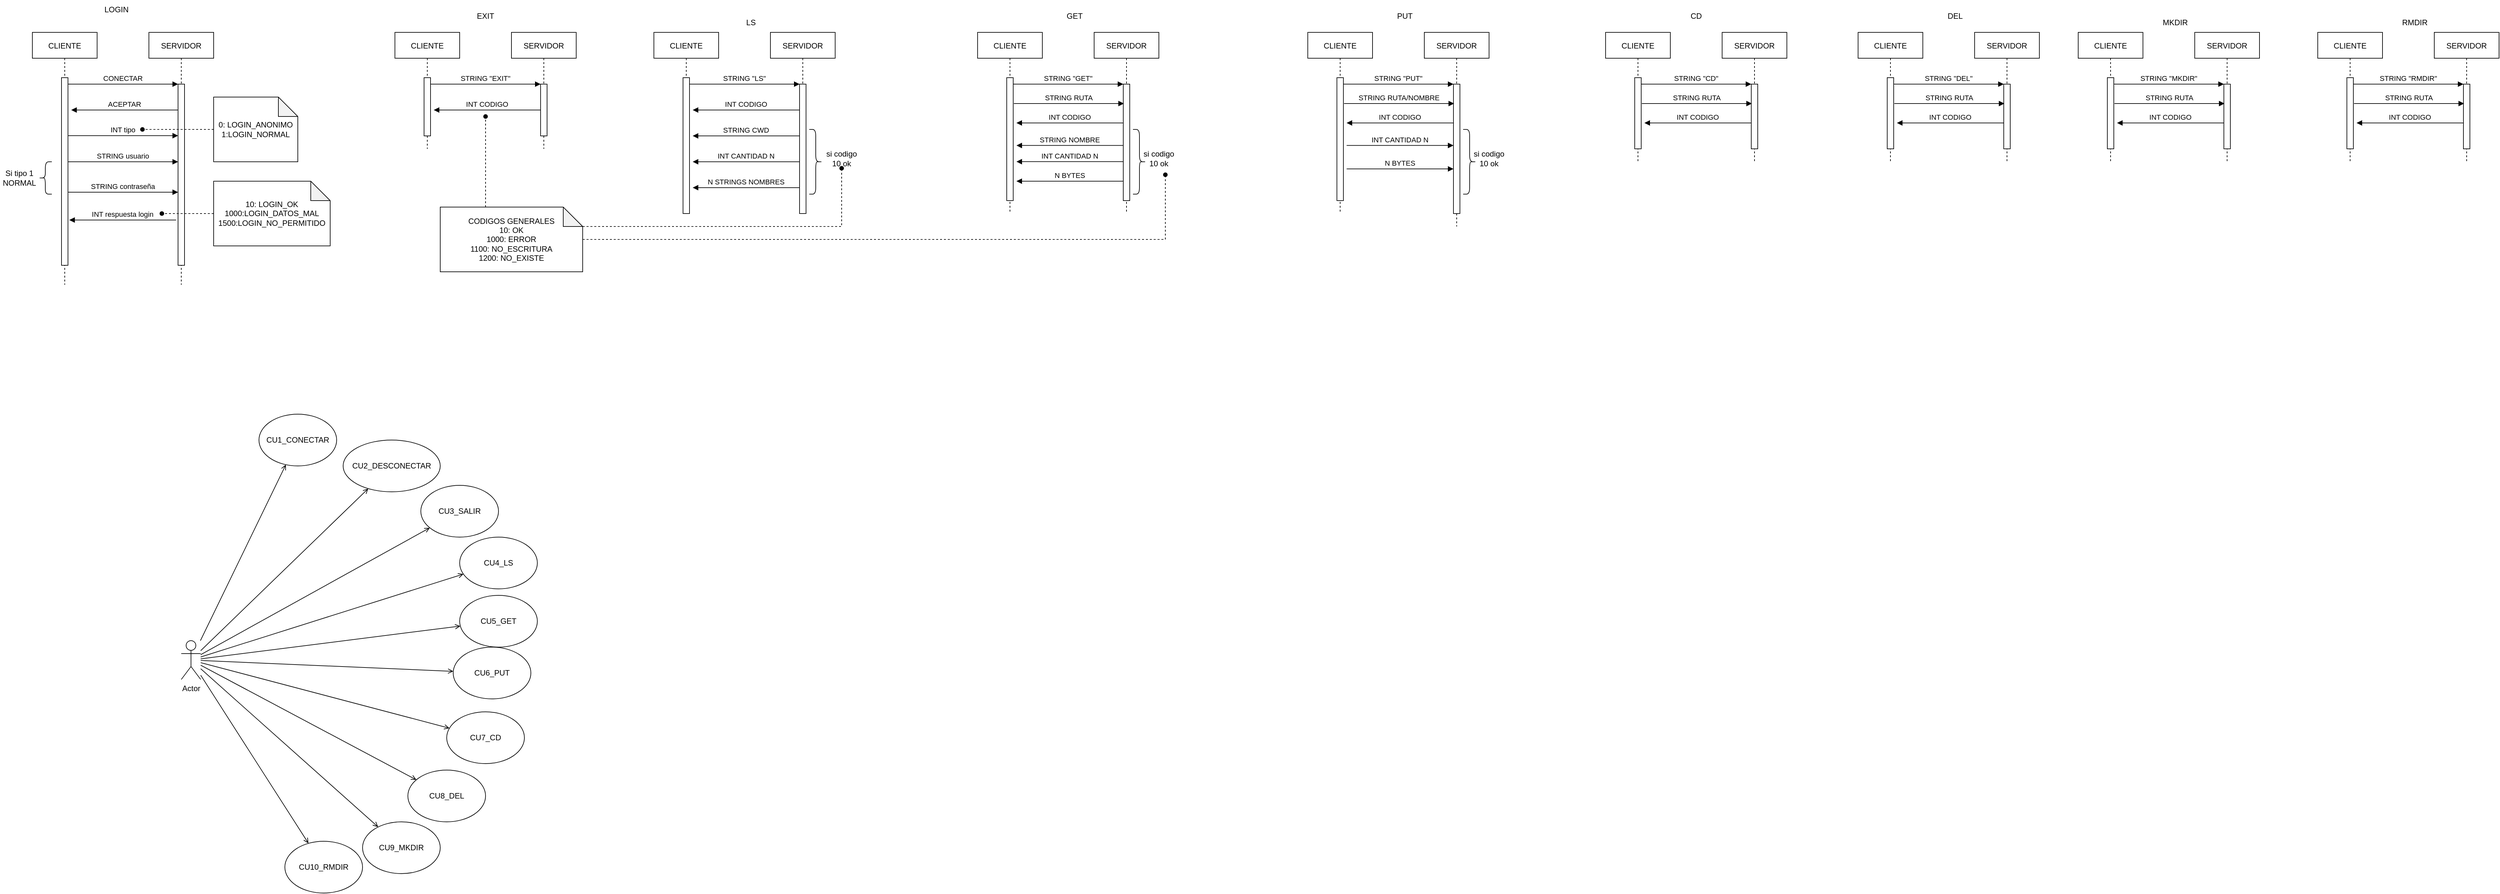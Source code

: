 <mxfile version="20.6.2" type="device"><diagram id="siGR09fUICwrw4aRAdyt" name="Página-1"><mxGraphModel dx="2424" dy="1424" grid="1" gridSize="10" guides="1" tooltips="1" connect="1" arrows="1" fold="1" page="1" pageScale="1" pageWidth="10000" pageHeight="10000" math="0" shadow="0"><root><mxCell id="0"/><mxCell id="1" parent="0"/><mxCell id="G65K9xq3bO0bzET8S1sZ-1" value="LS" style="text;html=1;strokeColor=none;fillColor=none;align=center;verticalAlign=middle;whiteSpace=wrap;rounded=0;" vertex="1" parent="1"><mxGeometry x="1140" y="50" width="60" height="30" as="geometry"/></mxCell><mxCell id="G65K9xq3bO0bzET8S1sZ-2" value="GET" style="text;html=1;strokeColor=none;fillColor=none;align=center;verticalAlign=middle;whiteSpace=wrap;rounded=0;" vertex="1" parent="1"><mxGeometry x="1640" y="40" width="60" height="30" as="geometry"/></mxCell><mxCell id="G65K9xq3bO0bzET8S1sZ-3" value="PUT" style="text;html=1;strokeColor=none;fillColor=none;align=center;verticalAlign=middle;whiteSpace=wrap;rounded=0;" vertex="1" parent="1"><mxGeometry x="2150" y="40" width="60" height="30" as="geometry"/></mxCell><mxCell id="G65K9xq3bO0bzET8S1sZ-4" value="CD" style="text;html=1;strokeColor=none;fillColor=none;align=center;verticalAlign=middle;whiteSpace=wrap;rounded=0;" vertex="1" parent="1"><mxGeometry x="2600" y="40" width="60" height="30" as="geometry"/></mxCell><mxCell id="G65K9xq3bO0bzET8S1sZ-5" value="DEL" style="text;html=1;strokeColor=none;fillColor=none;align=center;verticalAlign=middle;whiteSpace=wrap;rounded=0;" vertex="1" parent="1"><mxGeometry x="3000" y="40" width="60" height="30" as="geometry"/></mxCell><mxCell id="G65K9xq3bO0bzET8S1sZ-6" value="RMDIR" style="text;html=1;strokeColor=none;fillColor=none;align=center;verticalAlign=middle;whiteSpace=wrap;rounded=0;" vertex="1" parent="1"><mxGeometry x="3710" y="50" width="60" height="30" as="geometry"/></mxCell><mxCell id="G65K9xq3bO0bzET8S1sZ-8" value="LOGIN" style="text;html=1;strokeColor=none;fillColor=none;align=center;verticalAlign=middle;whiteSpace=wrap;rounded=0;" vertex="1" parent="1"><mxGeometry x="160" y="30" width="60" height="30" as="geometry"/></mxCell><mxCell id="G65K9xq3bO0bzET8S1sZ-9" value="CLIENTE" style="shape=umlLifeline;perimeter=lifelinePerimeter;container=1;collapsible=0;recursiveResize=0;rounded=0;shadow=0;strokeWidth=1;" vertex="1" parent="1"><mxGeometry x="60" y="80" width="100" height="390" as="geometry"/></mxCell><mxCell id="G65K9xq3bO0bzET8S1sZ-10" value="" style="points=[];perimeter=orthogonalPerimeter;rounded=0;shadow=0;strokeWidth=1;" vertex="1" parent="G65K9xq3bO0bzET8S1sZ-9"><mxGeometry x="45" y="70" width="10" height="290" as="geometry"/></mxCell><mxCell id="G65K9xq3bO0bzET8S1sZ-22" value="" style="shape=curlyBracket;whiteSpace=wrap;html=1;rounded=1;labelPosition=left;verticalLabelPosition=middle;align=right;verticalAlign=middle;size=0.5;" vertex="1" parent="G65K9xq3bO0bzET8S1sZ-9"><mxGeometry x="10" y="200" width="20" height="50" as="geometry"/></mxCell><mxCell id="G65K9xq3bO0bzET8S1sZ-13" value="SERVIDOR" style="shape=umlLifeline;perimeter=lifelinePerimeter;container=1;collapsible=0;recursiveResize=0;rounded=0;shadow=0;strokeWidth=1;" vertex="1" parent="1"><mxGeometry x="240" y="80" width="100" height="390" as="geometry"/></mxCell><mxCell id="G65K9xq3bO0bzET8S1sZ-14" value="" style="points=[];perimeter=orthogonalPerimeter;rounded=0;shadow=0;strokeWidth=1;" vertex="1" parent="G65K9xq3bO0bzET8S1sZ-13"><mxGeometry x="45" y="80" width="10" height="280" as="geometry"/></mxCell><mxCell id="G65K9xq3bO0bzET8S1sZ-19" value="INT tipo" style="verticalAlign=bottom;endArrow=block;entryX=0;entryY=0;shadow=0;strokeWidth=1;" edge="1" parent="G65K9xq3bO0bzET8S1sZ-13"><mxGeometry relative="1" as="geometry"><mxPoint x="-125" y="159.68" as="sourcePoint"/><mxPoint x="45" y="159.68" as="targetPoint"/></mxGeometry></mxCell><mxCell id="G65K9xq3bO0bzET8S1sZ-16" value="CONECTAR" style="verticalAlign=bottom;endArrow=block;entryX=0;entryY=0;shadow=0;strokeWidth=1;" edge="1" parent="1" source="G65K9xq3bO0bzET8S1sZ-10" target="G65K9xq3bO0bzET8S1sZ-14"><mxGeometry relative="1" as="geometry"><mxPoint x="215" y="160" as="sourcePoint"/></mxGeometry></mxCell><mxCell id="G65K9xq3bO0bzET8S1sZ-17" value="ACEPTAR" style="verticalAlign=bottom;endArrow=block;entryX=1;entryY=0;shadow=0;strokeWidth=1;" edge="1" parent="1" source="G65K9xq3bO0bzET8S1sZ-14"><mxGeometry relative="1" as="geometry"><mxPoint x="180" y="200" as="sourcePoint"/><mxPoint x="120" y="200.0" as="targetPoint"/></mxGeometry></mxCell><mxCell id="G65K9xq3bO0bzET8S1sZ-20" value="STRING usuario" style="verticalAlign=bottom;endArrow=block;entryX=0;entryY=0;shadow=0;strokeWidth=1;" edge="1" parent="1"><mxGeometry relative="1" as="geometry"><mxPoint x="115" y="280.0" as="sourcePoint"/><mxPoint x="285" y="280.0" as="targetPoint"/></mxGeometry></mxCell><mxCell id="G65K9xq3bO0bzET8S1sZ-21" value="STRING contraseña" style="verticalAlign=bottom;endArrow=block;entryX=0;entryY=0;shadow=0;strokeWidth=1;" edge="1" parent="1"><mxGeometry relative="1" as="geometry"><mxPoint x="115" y="327.0" as="sourcePoint"/><mxPoint x="285" y="327.0" as="targetPoint"/></mxGeometry></mxCell><mxCell id="G65K9xq3bO0bzET8S1sZ-23" value="Si tipo 1 NORMAL" style="text;html=1;strokeColor=none;fillColor=none;align=center;verticalAlign=middle;whiteSpace=wrap;rounded=0;" vertex="1" parent="1"><mxGeometry x="10" y="290" width="60" height="30" as="geometry"/></mxCell><mxCell id="G65K9xq3bO0bzET8S1sZ-25" style="edgeStyle=orthogonalEdgeStyle;rounded=0;orthogonalLoop=1;jettySize=auto;html=1;dashed=1;endArrow=oval;endFill=1;" edge="1" parent="1" source="G65K9xq3bO0bzET8S1sZ-24"><mxGeometry relative="1" as="geometry"><mxPoint x="230" y="230" as="targetPoint"/></mxGeometry></mxCell><mxCell id="G65K9xq3bO0bzET8S1sZ-24" value="0: LOGIN_ANONIMO&lt;br&gt;1:LOGIN_NORMAL" style="shape=note;whiteSpace=wrap;html=1;backgroundOutline=1;darkOpacity=0.05;" vertex="1" parent="1"><mxGeometry x="340" y="180" width="130" height="100" as="geometry"/></mxCell><mxCell id="G65K9xq3bO0bzET8S1sZ-26" value="INT respuesta login" style="verticalAlign=bottom;endArrow=block;entryX=1;entryY=0;shadow=0;strokeWidth=1;" edge="1" parent="1"><mxGeometry relative="1" as="geometry"><mxPoint x="282" y="370.0" as="sourcePoint"/><mxPoint x="117" y="370.0" as="targetPoint"/></mxGeometry></mxCell><mxCell id="G65K9xq3bO0bzET8S1sZ-27" style="edgeStyle=orthogonalEdgeStyle;rounded=0;orthogonalLoop=1;jettySize=auto;html=1;dashed=1;endArrow=oval;endFill=1;" edge="1" parent="1" source="G65K9xq3bO0bzET8S1sZ-28"><mxGeometry relative="1" as="geometry"><mxPoint x="260" y="360" as="targetPoint"/><Array as="points"><mxPoint x="260" y="360"/><mxPoint x="260" y="360"/></Array></mxGeometry></mxCell><mxCell id="G65K9xq3bO0bzET8S1sZ-28" value="10: LOGIN_OK&lt;br&gt;1000:LOGIN_DATOS_MAL&lt;br&gt;1500:LOGIN_NO_PERMITIDO" style="shape=note;whiteSpace=wrap;html=1;backgroundOutline=1;darkOpacity=0.05;" vertex="1" parent="1"><mxGeometry x="340" y="310" width="180" height="100" as="geometry"/></mxCell><mxCell id="G65K9xq3bO0bzET8S1sZ-29" value="EXIT" style="text;html=1;strokeColor=none;fillColor=none;align=center;verticalAlign=middle;whiteSpace=wrap;rounded=0;" vertex="1" parent="1"><mxGeometry x="730" y="40" width="60" height="30" as="geometry"/></mxCell><mxCell id="G65K9xq3bO0bzET8S1sZ-30" value="CLIENTE" style="shape=umlLifeline;perimeter=lifelinePerimeter;container=1;collapsible=0;recursiveResize=0;rounded=0;shadow=0;strokeWidth=1;" vertex="1" parent="1"><mxGeometry x="620" y="80" width="100" height="180" as="geometry"/></mxCell><mxCell id="G65K9xq3bO0bzET8S1sZ-31" value="" style="points=[];perimeter=orthogonalPerimeter;rounded=0;shadow=0;strokeWidth=1;" vertex="1" parent="G65K9xq3bO0bzET8S1sZ-30"><mxGeometry x="45" y="70" width="10" height="90" as="geometry"/></mxCell><mxCell id="G65K9xq3bO0bzET8S1sZ-33" value="SERVIDOR" style="shape=umlLifeline;perimeter=lifelinePerimeter;container=1;collapsible=0;recursiveResize=0;rounded=0;shadow=0;strokeWidth=1;" vertex="1" parent="1"><mxGeometry x="800" y="80" width="100" height="180" as="geometry"/></mxCell><mxCell id="G65K9xq3bO0bzET8S1sZ-34" value="" style="points=[];perimeter=orthogonalPerimeter;rounded=0;shadow=0;strokeWidth=1;" vertex="1" parent="G65K9xq3bO0bzET8S1sZ-33"><mxGeometry x="45" y="80" width="10" height="80" as="geometry"/></mxCell><mxCell id="G65K9xq3bO0bzET8S1sZ-36" value="STRING &quot;EXIT&quot;" style="verticalAlign=bottom;endArrow=block;entryX=0;entryY=0;shadow=0;strokeWidth=1;" edge="1" parent="1" source="G65K9xq3bO0bzET8S1sZ-31" target="G65K9xq3bO0bzET8S1sZ-34"><mxGeometry relative="1" as="geometry"><mxPoint x="775" y="160" as="sourcePoint"/></mxGeometry></mxCell><mxCell id="G65K9xq3bO0bzET8S1sZ-37" value="INT CODIGO" style="verticalAlign=bottom;endArrow=block;entryX=1;entryY=0;shadow=0;strokeWidth=1;" edge="1" parent="1" source="G65K9xq3bO0bzET8S1sZ-34"><mxGeometry relative="1" as="geometry"><mxPoint x="740" y="200" as="sourcePoint"/><mxPoint x="680" y="200" as="targetPoint"/></mxGeometry></mxCell><mxCell id="G65K9xq3bO0bzET8S1sZ-46" value="CLIENTE" style="shape=umlLifeline;perimeter=lifelinePerimeter;container=1;collapsible=0;recursiveResize=0;rounded=0;shadow=0;strokeWidth=1;" vertex="1" parent="1"><mxGeometry x="1020" y="80" width="100" height="280" as="geometry"/></mxCell><mxCell id="G65K9xq3bO0bzET8S1sZ-47" value="" style="points=[];perimeter=orthogonalPerimeter;rounded=0;shadow=0;strokeWidth=1;" vertex="1" parent="G65K9xq3bO0bzET8S1sZ-46"><mxGeometry x="45" y="70" width="10" height="210" as="geometry"/></mxCell><mxCell id="G65K9xq3bO0bzET8S1sZ-48" value="SERVIDOR" style="shape=umlLifeline;perimeter=lifelinePerimeter;container=1;collapsible=0;recursiveResize=0;rounded=0;shadow=0;strokeWidth=1;" vertex="1" parent="1"><mxGeometry x="1200" y="80" width="100" height="280" as="geometry"/></mxCell><mxCell id="G65K9xq3bO0bzET8S1sZ-49" value="" style="points=[];perimeter=orthogonalPerimeter;rounded=0;shadow=0;strokeWidth=1;" vertex="1" parent="G65K9xq3bO0bzET8S1sZ-48"><mxGeometry x="45" y="80" width="10" height="200" as="geometry"/></mxCell><mxCell id="G65K9xq3bO0bzET8S1sZ-57" value="" style="shape=curlyBracket;whiteSpace=wrap;html=1;rounded=1;flipH=1;labelPosition=right;verticalLabelPosition=middle;align=left;verticalAlign=middle;" vertex="1" parent="G65K9xq3bO0bzET8S1sZ-48"><mxGeometry x="60" y="150" width="20" height="100" as="geometry"/></mxCell><mxCell id="G65K9xq3bO0bzET8S1sZ-59" value="STRING CWD" style="verticalAlign=bottom;endArrow=block;entryX=1;entryY=0;shadow=0;strokeWidth=1;" edge="1" parent="G65K9xq3bO0bzET8S1sZ-48"><mxGeometry relative="1" as="geometry"><mxPoint x="45" y="160" as="sourcePoint"/><mxPoint x="-120" y="160" as="targetPoint"/></mxGeometry></mxCell><mxCell id="G65K9xq3bO0bzET8S1sZ-50" value="STRING &quot;LS&quot;" style="verticalAlign=bottom;endArrow=block;entryX=0;entryY=0;shadow=0;strokeWidth=1;" edge="1" parent="1" source="G65K9xq3bO0bzET8S1sZ-47" target="G65K9xq3bO0bzET8S1sZ-49"><mxGeometry relative="1" as="geometry"><mxPoint x="1175" y="160" as="sourcePoint"/></mxGeometry></mxCell><mxCell id="G65K9xq3bO0bzET8S1sZ-51" value="INT CODIGO" style="verticalAlign=bottom;endArrow=block;entryX=1;entryY=0;shadow=0;strokeWidth=1;" edge="1" parent="1" source="G65K9xq3bO0bzET8S1sZ-49"><mxGeometry relative="1" as="geometry"><mxPoint x="1140" y="200" as="sourcePoint"/><mxPoint x="1080" y="200" as="targetPoint"/></mxGeometry></mxCell><mxCell id="G65K9xq3bO0bzET8S1sZ-53" value="CODIGOS GENERALES&lt;br&gt;10: OK&lt;br&gt;1000: ERROR&lt;br&gt;1100: NO_ESCRITURA&lt;br&gt;1200: NO_EXISTE" style="shape=note;whiteSpace=wrap;html=1;backgroundOutline=1;darkOpacity=0.05;" vertex="1" parent="1"><mxGeometry x="690" y="350" width="220" height="100" as="geometry"/></mxCell><mxCell id="G65K9xq3bO0bzET8S1sZ-54" style="edgeStyle=orthogonalEdgeStyle;rounded=0;orthogonalLoop=1;jettySize=auto;html=1;dashed=1;endArrow=oval;endFill=1;" edge="1" parent="1" source="G65K9xq3bO0bzET8S1sZ-53"><mxGeometry relative="1" as="geometry"><mxPoint x="760" y="210" as="targetPoint"/><mxPoint x="350.0" y="370.043" as="sourcePoint"/><Array as="points"><mxPoint x="760" y="330"/><mxPoint x="760" y="330"/></Array></mxGeometry></mxCell><mxCell id="G65K9xq3bO0bzET8S1sZ-55" value="INT CANTIDAD N" style="verticalAlign=bottom;endArrow=block;entryX=1;entryY=0;shadow=0;strokeWidth=1;" edge="1" parent="1"><mxGeometry relative="1" as="geometry"><mxPoint x="1245" y="280" as="sourcePoint"/><mxPoint x="1080" y="280" as="targetPoint"/></mxGeometry></mxCell><mxCell id="G65K9xq3bO0bzET8S1sZ-58" value="si codigo 10 ok" style="text;html=1;strokeColor=none;fillColor=none;align=center;verticalAlign=middle;whiteSpace=wrap;rounded=0;" vertex="1" parent="1"><mxGeometry x="1280" y="260" width="60" height="30" as="geometry"/></mxCell><mxCell id="G65K9xq3bO0bzET8S1sZ-56" value="N STRINGS NOMBRES" style="verticalAlign=bottom;endArrow=block;entryX=1;entryY=0;shadow=0;strokeWidth=1;" edge="1" parent="1"><mxGeometry relative="1" as="geometry"><mxPoint x="1245" y="320" as="sourcePoint"/><mxPoint x="1080" y="320" as="targetPoint"/></mxGeometry></mxCell><mxCell id="G65K9xq3bO0bzET8S1sZ-61" value="CLIENTE" style="shape=umlLifeline;perimeter=lifelinePerimeter;container=1;collapsible=0;recursiveResize=0;rounded=0;shadow=0;strokeWidth=1;" vertex="1" parent="1"><mxGeometry x="1520" y="80" width="100" height="280" as="geometry"/></mxCell><mxCell id="G65K9xq3bO0bzET8S1sZ-62" value="" style="points=[];perimeter=orthogonalPerimeter;rounded=0;shadow=0;strokeWidth=1;" vertex="1" parent="G65K9xq3bO0bzET8S1sZ-61"><mxGeometry x="45" y="70" width="10" height="190" as="geometry"/></mxCell><mxCell id="G65K9xq3bO0bzET8S1sZ-63" value="SERVIDOR" style="shape=umlLifeline;perimeter=lifelinePerimeter;container=1;collapsible=0;recursiveResize=0;rounded=0;shadow=0;strokeWidth=1;" vertex="1" parent="1"><mxGeometry x="1700" y="80" width="100" height="280" as="geometry"/></mxCell><mxCell id="G65K9xq3bO0bzET8S1sZ-64" value="" style="points=[];perimeter=orthogonalPerimeter;rounded=0;shadow=0;strokeWidth=1;" vertex="1" parent="G65K9xq3bO0bzET8S1sZ-63"><mxGeometry x="45" y="80" width="10" height="180" as="geometry"/></mxCell><mxCell id="G65K9xq3bO0bzET8S1sZ-65" value="" style="shape=curlyBracket;whiteSpace=wrap;html=1;rounded=1;flipH=1;labelPosition=right;verticalLabelPosition=middle;align=left;verticalAlign=middle;" vertex="1" parent="G65K9xq3bO0bzET8S1sZ-63"><mxGeometry x="60" y="150" width="20" height="100" as="geometry"/></mxCell><mxCell id="G65K9xq3bO0bzET8S1sZ-68" value="INT CODIGO" style="verticalAlign=bottom;endArrow=block;entryX=1;entryY=0;shadow=0;strokeWidth=1;" edge="1" parent="G65K9xq3bO0bzET8S1sZ-63"><mxGeometry relative="1" as="geometry"><mxPoint x="45" y="140" as="sourcePoint"/><mxPoint x="-120" y="140" as="targetPoint"/></mxGeometry></mxCell><mxCell id="G65K9xq3bO0bzET8S1sZ-67" value="STRING &quot;GET&quot;" style="verticalAlign=bottom;endArrow=block;entryX=0;entryY=0;shadow=0;strokeWidth=1;" edge="1" parent="1" source="G65K9xq3bO0bzET8S1sZ-62" target="G65K9xq3bO0bzET8S1sZ-64"><mxGeometry relative="1" as="geometry"><mxPoint x="1675" y="160" as="sourcePoint"/></mxGeometry></mxCell><mxCell id="G65K9xq3bO0bzET8S1sZ-70" value="N BYTES" style="verticalAlign=bottom;endArrow=block;entryX=1;entryY=0;shadow=0;strokeWidth=1;" edge="1" parent="1"><mxGeometry relative="1" as="geometry"><mxPoint x="1745" y="310" as="sourcePoint"/><mxPoint x="1580" y="310" as="targetPoint"/></mxGeometry></mxCell><mxCell id="G65K9xq3bO0bzET8S1sZ-71" value="STRING RUTA" style="verticalAlign=bottom;endArrow=block;entryX=0;entryY=0;shadow=0;strokeWidth=1;" edge="1" parent="1"><mxGeometry relative="1" as="geometry"><mxPoint x="1576" y="190.0" as="sourcePoint"/><mxPoint x="1746" y="190.0" as="targetPoint"/></mxGeometry></mxCell><mxCell id="G65K9xq3bO0bzET8S1sZ-69" value="INT CANTIDAD N" style="verticalAlign=bottom;endArrow=block;entryX=1;entryY=0;shadow=0;strokeWidth=1;" edge="1" parent="1"><mxGeometry relative="1" as="geometry"><mxPoint x="1745" y="279.76" as="sourcePoint"/><mxPoint x="1580" y="279.76" as="targetPoint"/></mxGeometry></mxCell><mxCell id="G65K9xq3bO0bzET8S1sZ-72" value="STRING NOMBRE" style="verticalAlign=bottom;endArrow=block;entryX=1;entryY=0;shadow=0;strokeWidth=1;" edge="1" parent="1"><mxGeometry relative="1" as="geometry"><mxPoint x="1745" y="254.76" as="sourcePoint"/><mxPoint x="1580" y="254.76" as="targetPoint"/></mxGeometry></mxCell><mxCell id="G65K9xq3bO0bzET8S1sZ-73" value="si codigo 10 ok" style="text;html=1;strokeColor=none;fillColor=none;align=center;verticalAlign=middle;whiteSpace=wrap;rounded=0;" vertex="1" parent="1"><mxGeometry x="1770" y="260" width="60" height="30" as="geometry"/></mxCell><mxCell id="G65K9xq3bO0bzET8S1sZ-74" value="CLIENTE" style="shape=umlLifeline;perimeter=lifelinePerimeter;container=1;collapsible=0;recursiveResize=0;rounded=0;shadow=0;strokeWidth=1;" vertex="1" parent="1"><mxGeometry x="2030" y="80" width="100" height="280" as="geometry"/></mxCell><mxCell id="G65K9xq3bO0bzET8S1sZ-75" value="" style="points=[];perimeter=orthogonalPerimeter;rounded=0;shadow=0;strokeWidth=1;" vertex="1" parent="G65K9xq3bO0bzET8S1sZ-74"><mxGeometry x="45" y="70" width="10" height="190" as="geometry"/></mxCell><mxCell id="G65K9xq3bO0bzET8S1sZ-76" value="SERVIDOR" style="shape=umlLifeline;perimeter=lifelinePerimeter;container=1;collapsible=0;recursiveResize=0;rounded=0;shadow=0;strokeWidth=1;" vertex="1" parent="1"><mxGeometry x="2210" y="80" width="100" height="300" as="geometry"/></mxCell><mxCell id="G65K9xq3bO0bzET8S1sZ-77" value="" style="points=[];perimeter=orthogonalPerimeter;rounded=0;shadow=0;strokeWidth=1;" vertex="1" parent="G65K9xq3bO0bzET8S1sZ-76"><mxGeometry x="45" y="80" width="10" height="200" as="geometry"/></mxCell><mxCell id="G65K9xq3bO0bzET8S1sZ-78" value="" style="shape=curlyBracket;whiteSpace=wrap;html=1;rounded=1;flipH=1;labelPosition=right;verticalLabelPosition=middle;align=left;verticalAlign=middle;" vertex="1" parent="G65K9xq3bO0bzET8S1sZ-76"><mxGeometry x="60" y="150" width="20" height="100" as="geometry"/></mxCell><mxCell id="G65K9xq3bO0bzET8S1sZ-79" value="INT CODIGO" style="verticalAlign=bottom;endArrow=block;entryX=1;entryY=0;shadow=0;strokeWidth=1;" edge="1" parent="G65K9xq3bO0bzET8S1sZ-76"><mxGeometry relative="1" as="geometry"><mxPoint x="45" y="140" as="sourcePoint"/><mxPoint x="-120" y="140" as="targetPoint"/></mxGeometry></mxCell><mxCell id="G65K9xq3bO0bzET8S1sZ-80" value="STRING &quot;PUT&quot;" style="verticalAlign=bottom;endArrow=block;entryX=0;entryY=0;shadow=0;strokeWidth=1;" edge="1" parent="1" source="G65K9xq3bO0bzET8S1sZ-75" target="G65K9xq3bO0bzET8S1sZ-77"><mxGeometry relative="1" as="geometry"><mxPoint x="2185" y="160" as="sourcePoint"/></mxGeometry></mxCell><mxCell id="G65K9xq3bO0bzET8S1sZ-81" value="N BYTES" style="verticalAlign=bottom;endArrow=none;entryX=1;entryY=0;shadow=0;strokeWidth=1;endFill=0;startArrow=block;startFill=1;" edge="1" parent="1"><mxGeometry relative="1" as="geometry"><mxPoint x="2255" y="291" as="sourcePoint"/><mxPoint x="2090" y="291" as="targetPoint"/></mxGeometry></mxCell><mxCell id="G65K9xq3bO0bzET8S1sZ-82" value="STRING RUTA/NOMBRE" style="verticalAlign=bottom;endArrow=block;entryX=0;entryY=0;shadow=0;strokeWidth=1;" edge="1" parent="1"><mxGeometry relative="1" as="geometry"><mxPoint x="2086" y="190.0" as="sourcePoint"/><mxPoint x="2256" y="190.0" as="targetPoint"/></mxGeometry></mxCell><mxCell id="G65K9xq3bO0bzET8S1sZ-83" value="INT CANTIDAD N" style="verticalAlign=bottom;endArrow=none;entryX=1;entryY=0;shadow=0;strokeWidth=1;startArrow=block;startFill=1;endFill=0;" edge="1" parent="1"><mxGeometry relative="1" as="geometry"><mxPoint x="2255" y="254.76" as="sourcePoint"/><mxPoint x="2090" y="254.76" as="targetPoint"/></mxGeometry></mxCell><mxCell id="G65K9xq3bO0bzET8S1sZ-85" value="si codigo 10 ok" style="text;html=1;strokeColor=none;fillColor=none;align=center;verticalAlign=middle;whiteSpace=wrap;rounded=0;" vertex="1" parent="1"><mxGeometry x="2280" y="260" width="60" height="30" as="geometry"/></mxCell><mxCell id="G65K9xq3bO0bzET8S1sZ-86" value="CLIENTE" style="shape=umlLifeline;perimeter=lifelinePerimeter;container=1;collapsible=0;recursiveResize=0;rounded=0;shadow=0;strokeWidth=1;" vertex="1" parent="1"><mxGeometry x="2490" y="80" width="100" height="200" as="geometry"/></mxCell><mxCell id="G65K9xq3bO0bzET8S1sZ-87" value="" style="points=[];perimeter=orthogonalPerimeter;rounded=0;shadow=0;strokeWidth=1;" vertex="1" parent="G65K9xq3bO0bzET8S1sZ-86"><mxGeometry x="45" y="70" width="10" height="110" as="geometry"/></mxCell><mxCell id="G65K9xq3bO0bzET8S1sZ-88" value="SERVIDOR" style="shape=umlLifeline;perimeter=lifelinePerimeter;container=1;collapsible=0;recursiveResize=0;rounded=0;shadow=0;strokeWidth=1;" vertex="1" parent="1"><mxGeometry x="2670" y="80" width="100" height="200" as="geometry"/></mxCell><mxCell id="G65K9xq3bO0bzET8S1sZ-89" value="" style="points=[];perimeter=orthogonalPerimeter;rounded=0;shadow=0;strokeWidth=1;" vertex="1" parent="G65K9xq3bO0bzET8S1sZ-88"><mxGeometry x="45" y="80" width="10" height="100" as="geometry"/></mxCell><mxCell id="G65K9xq3bO0bzET8S1sZ-91" value="INT CODIGO" style="verticalAlign=bottom;endArrow=block;entryX=1;entryY=0;shadow=0;strokeWidth=1;" edge="1" parent="G65K9xq3bO0bzET8S1sZ-88"><mxGeometry relative="1" as="geometry"><mxPoint x="45" y="140" as="sourcePoint"/><mxPoint x="-120" y="140" as="targetPoint"/></mxGeometry></mxCell><mxCell id="G65K9xq3bO0bzET8S1sZ-92" value="STRING &quot;CD&quot;" style="verticalAlign=bottom;endArrow=block;entryX=0;entryY=0;shadow=0;strokeWidth=1;" edge="1" parent="1" source="G65K9xq3bO0bzET8S1sZ-87" target="G65K9xq3bO0bzET8S1sZ-89"><mxGeometry relative="1" as="geometry"><mxPoint x="2645" y="160" as="sourcePoint"/></mxGeometry></mxCell><mxCell id="G65K9xq3bO0bzET8S1sZ-94" value="STRING RUTA" style="verticalAlign=bottom;endArrow=block;entryX=0;entryY=0;shadow=0;strokeWidth=1;" edge="1" parent="1"><mxGeometry relative="1" as="geometry"><mxPoint x="2546" y="190.0" as="sourcePoint"/><mxPoint x="2716" y="190.0" as="targetPoint"/></mxGeometry></mxCell><mxCell id="G65K9xq3bO0bzET8S1sZ-96" value="CLIENTE" style="shape=umlLifeline;perimeter=lifelinePerimeter;container=1;collapsible=0;recursiveResize=0;rounded=0;shadow=0;strokeWidth=1;" vertex="1" parent="1"><mxGeometry x="2880" y="80" width="100" height="200" as="geometry"/></mxCell><mxCell id="G65K9xq3bO0bzET8S1sZ-97" value="" style="points=[];perimeter=orthogonalPerimeter;rounded=0;shadow=0;strokeWidth=1;" vertex="1" parent="G65K9xq3bO0bzET8S1sZ-96"><mxGeometry x="45" y="70" width="10" height="110" as="geometry"/></mxCell><mxCell id="G65K9xq3bO0bzET8S1sZ-98" value="SERVIDOR" style="shape=umlLifeline;perimeter=lifelinePerimeter;container=1;collapsible=0;recursiveResize=0;rounded=0;shadow=0;strokeWidth=1;" vertex="1" parent="1"><mxGeometry x="3060" y="80" width="100" height="200" as="geometry"/></mxCell><mxCell id="G65K9xq3bO0bzET8S1sZ-99" value="" style="points=[];perimeter=orthogonalPerimeter;rounded=0;shadow=0;strokeWidth=1;" vertex="1" parent="G65K9xq3bO0bzET8S1sZ-98"><mxGeometry x="45" y="80" width="10" height="100" as="geometry"/></mxCell><mxCell id="G65K9xq3bO0bzET8S1sZ-100" value="INT CODIGO" style="verticalAlign=bottom;endArrow=block;entryX=1;entryY=0;shadow=0;strokeWidth=1;" edge="1" parent="G65K9xq3bO0bzET8S1sZ-98"><mxGeometry relative="1" as="geometry"><mxPoint x="45" y="140" as="sourcePoint"/><mxPoint x="-120" y="140" as="targetPoint"/></mxGeometry></mxCell><mxCell id="G65K9xq3bO0bzET8S1sZ-101" value="STRING &quot;DEL&quot;" style="verticalAlign=bottom;endArrow=block;entryX=0;entryY=0;shadow=0;strokeWidth=1;" edge="1" parent="1" source="G65K9xq3bO0bzET8S1sZ-97" target="G65K9xq3bO0bzET8S1sZ-99"><mxGeometry relative="1" as="geometry"><mxPoint x="3035" y="160" as="sourcePoint"/></mxGeometry></mxCell><mxCell id="G65K9xq3bO0bzET8S1sZ-102" value="STRING RUTA" style="verticalAlign=bottom;endArrow=block;entryX=0;entryY=0;shadow=0;strokeWidth=1;" edge="1" parent="1"><mxGeometry relative="1" as="geometry"><mxPoint x="2936" y="190.0" as="sourcePoint"/><mxPoint x="3106" y="190.0" as="targetPoint"/></mxGeometry></mxCell><mxCell id="G65K9xq3bO0bzET8S1sZ-103" value="CLIENTE" style="shape=umlLifeline;perimeter=lifelinePerimeter;container=1;collapsible=0;recursiveResize=0;rounded=0;shadow=0;strokeWidth=1;" vertex="1" parent="1"><mxGeometry x="3590" y="80" width="100" height="200" as="geometry"/></mxCell><mxCell id="G65K9xq3bO0bzET8S1sZ-104" value="" style="points=[];perimeter=orthogonalPerimeter;rounded=0;shadow=0;strokeWidth=1;" vertex="1" parent="G65K9xq3bO0bzET8S1sZ-103"><mxGeometry x="45" y="70" width="10" height="110" as="geometry"/></mxCell><mxCell id="G65K9xq3bO0bzET8S1sZ-105" value="SERVIDOR" style="shape=umlLifeline;perimeter=lifelinePerimeter;container=1;collapsible=0;recursiveResize=0;rounded=0;shadow=0;strokeWidth=1;" vertex="1" parent="1"><mxGeometry x="3770" y="80" width="100" height="200" as="geometry"/></mxCell><mxCell id="G65K9xq3bO0bzET8S1sZ-106" value="" style="points=[];perimeter=orthogonalPerimeter;rounded=0;shadow=0;strokeWidth=1;" vertex="1" parent="G65K9xq3bO0bzET8S1sZ-105"><mxGeometry x="45" y="80" width="10" height="100" as="geometry"/></mxCell><mxCell id="G65K9xq3bO0bzET8S1sZ-107" value="INT CODIGO" style="verticalAlign=bottom;endArrow=block;entryX=1;entryY=0;shadow=0;strokeWidth=1;" edge="1" parent="G65K9xq3bO0bzET8S1sZ-105"><mxGeometry relative="1" as="geometry"><mxPoint x="45" y="140" as="sourcePoint"/><mxPoint x="-120" y="140" as="targetPoint"/></mxGeometry></mxCell><mxCell id="G65K9xq3bO0bzET8S1sZ-108" value="STRING &quot;RMDIR&quot;" style="verticalAlign=bottom;endArrow=block;entryX=0;entryY=0;shadow=0;strokeWidth=1;" edge="1" parent="1" source="G65K9xq3bO0bzET8S1sZ-104" target="G65K9xq3bO0bzET8S1sZ-106"><mxGeometry relative="1" as="geometry"><mxPoint x="3745" y="160" as="sourcePoint"/></mxGeometry></mxCell><mxCell id="G65K9xq3bO0bzET8S1sZ-109" value="STRING RUTA" style="verticalAlign=bottom;endArrow=block;entryX=0;entryY=0;shadow=0;strokeWidth=1;" edge="1" parent="1"><mxGeometry relative="1" as="geometry"><mxPoint x="3646" y="190.0" as="sourcePoint"/><mxPoint x="3816" y="190.0" as="targetPoint"/></mxGeometry></mxCell><mxCell id="G65K9xq3bO0bzET8S1sZ-110" value="MKDIR" style="text;html=1;strokeColor=none;fillColor=none;align=center;verticalAlign=middle;whiteSpace=wrap;rounded=0;" vertex="1" parent="1"><mxGeometry x="3340" y="50" width="60" height="30" as="geometry"/></mxCell><mxCell id="G65K9xq3bO0bzET8S1sZ-111" value="CLIENTE" style="shape=umlLifeline;perimeter=lifelinePerimeter;container=1;collapsible=0;recursiveResize=0;rounded=0;shadow=0;strokeWidth=1;" vertex="1" parent="1"><mxGeometry x="3220" y="80" width="100" height="200" as="geometry"/></mxCell><mxCell id="G65K9xq3bO0bzET8S1sZ-112" value="" style="points=[];perimeter=orthogonalPerimeter;rounded=0;shadow=0;strokeWidth=1;" vertex="1" parent="G65K9xq3bO0bzET8S1sZ-111"><mxGeometry x="45" y="70" width="10" height="110" as="geometry"/></mxCell><mxCell id="G65K9xq3bO0bzET8S1sZ-113" value="SERVIDOR" style="shape=umlLifeline;perimeter=lifelinePerimeter;container=1;collapsible=0;recursiveResize=0;rounded=0;shadow=0;strokeWidth=1;" vertex="1" parent="1"><mxGeometry x="3400" y="80" width="100" height="200" as="geometry"/></mxCell><mxCell id="G65K9xq3bO0bzET8S1sZ-114" value="" style="points=[];perimeter=orthogonalPerimeter;rounded=0;shadow=0;strokeWidth=1;" vertex="1" parent="G65K9xq3bO0bzET8S1sZ-113"><mxGeometry x="45" y="80" width="10" height="100" as="geometry"/></mxCell><mxCell id="G65K9xq3bO0bzET8S1sZ-115" value="INT CODIGO" style="verticalAlign=bottom;endArrow=block;entryX=1;entryY=0;shadow=0;strokeWidth=1;" edge="1" parent="G65K9xq3bO0bzET8S1sZ-113"><mxGeometry relative="1" as="geometry"><mxPoint x="45" y="140" as="sourcePoint"/><mxPoint x="-120" y="140" as="targetPoint"/></mxGeometry></mxCell><mxCell id="G65K9xq3bO0bzET8S1sZ-116" value="STRING &quot;MKDIR&quot;" style="verticalAlign=bottom;endArrow=block;entryX=0;entryY=0;shadow=0;strokeWidth=1;" edge="1" parent="1" source="G65K9xq3bO0bzET8S1sZ-112" target="G65K9xq3bO0bzET8S1sZ-114"><mxGeometry relative="1" as="geometry"><mxPoint x="3375" y="160" as="sourcePoint"/></mxGeometry></mxCell><mxCell id="G65K9xq3bO0bzET8S1sZ-117" value="STRING RUTA" style="verticalAlign=bottom;endArrow=block;entryX=0;entryY=0;shadow=0;strokeWidth=1;" edge="1" parent="1"><mxGeometry relative="1" as="geometry"><mxPoint x="3276" y="190.0" as="sourcePoint"/><mxPoint x="3446" y="190.0" as="targetPoint"/></mxGeometry></mxCell><mxCell id="G65K9xq3bO0bzET8S1sZ-118" style="edgeStyle=orthogonalEdgeStyle;rounded=0;orthogonalLoop=1;jettySize=auto;html=1;dashed=1;endArrow=oval;endFill=1;" edge="1" parent="1" source="G65K9xq3bO0bzET8S1sZ-53"><mxGeometry relative="1" as="geometry"><mxPoint x="1810" y="300" as="targetPoint"/><mxPoint x="770.0" y="360" as="sourcePoint"/><Array as="points"><mxPoint x="1810" y="400"/></Array></mxGeometry></mxCell><mxCell id="G65K9xq3bO0bzET8S1sZ-119" style="edgeStyle=orthogonalEdgeStyle;rounded=0;orthogonalLoop=1;jettySize=auto;html=1;dashed=1;endArrow=oval;endFill=1;entryX=0.5;entryY=1;entryDx=0;entryDy=0;" edge="1" parent="1" source="G65K9xq3bO0bzET8S1sZ-53" target="G65K9xq3bO0bzET8S1sZ-58"><mxGeometry relative="1" as="geometry"><mxPoint x="1820" y="310" as="targetPoint"/><mxPoint x="920" y="410" as="sourcePoint"/><Array as="points"><mxPoint x="1310" y="380"/></Array></mxGeometry></mxCell><mxCell id="G65K9xq3bO0bzET8S1sZ-123" style="edgeStyle=none;rounded=0;orthogonalLoop=1;jettySize=auto;html=1;startArrow=none;startFill=0;endArrow=open;endFill=0;" edge="1" parent="1" source="G65K9xq3bO0bzET8S1sZ-121" target="G65K9xq3bO0bzET8S1sZ-124"><mxGeometry relative="1" as="geometry"><mxPoint x="720" y="860" as="targetPoint"/></mxGeometry></mxCell><mxCell id="G65K9xq3bO0bzET8S1sZ-125" style="edgeStyle=none;rounded=0;orthogonalLoop=1;jettySize=auto;html=1;startArrow=none;startFill=0;endArrow=open;endFill=0;" edge="1" parent="1" source="G65K9xq3bO0bzET8S1sZ-121" target="G65K9xq3bO0bzET8S1sZ-126"><mxGeometry relative="1" as="geometry"><mxPoint x="690" y="870" as="targetPoint"/></mxGeometry></mxCell><mxCell id="G65K9xq3bO0bzET8S1sZ-127" style="edgeStyle=none;rounded=0;orthogonalLoop=1;jettySize=auto;html=1;startArrow=none;startFill=0;endArrow=open;endFill=0;" edge="1" parent="1" source="G65K9xq3bO0bzET8S1sZ-121" target="G65K9xq3bO0bzET8S1sZ-128"><mxGeometry relative="1" as="geometry"><mxPoint x="690" y="870" as="targetPoint"/></mxGeometry></mxCell><mxCell id="G65K9xq3bO0bzET8S1sZ-129" style="edgeStyle=none;rounded=0;orthogonalLoop=1;jettySize=auto;html=1;startArrow=none;startFill=0;endArrow=open;endFill=0;" edge="1" parent="1" source="G65K9xq3bO0bzET8S1sZ-121" target="G65K9xq3bO0bzET8S1sZ-130"><mxGeometry relative="1" as="geometry"><mxPoint x="690" y="960" as="targetPoint"/></mxGeometry></mxCell><mxCell id="G65K9xq3bO0bzET8S1sZ-131" style="edgeStyle=none;rounded=0;orthogonalLoop=1;jettySize=auto;html=1;startArrow=none;startFill=0;endArrow=open;endFill=0;" edge="1" parent="1" source="G65K9xq3bO0bzET8S1sZ-121" target="G65K9xq3bO0bzET8S1sZ-132"><mxGeometry relative="1" as="geometry"><mxPoint x="760" y="1010" as="targetPoint"/></mxGeometry></mxCell><mxCell id="G65K9xq3bO0bzET8S1sZ-133" style="edgeStyle=none;rounded=0;orthogonalLoop=1;jettySize=auto;html=1;startArrow=none;startFill=0;endArrow=open;endFill=0;" edge="1" parent="1" source="G65K9xq3bO0bzET8S1sZ-121" target="G65K9xq3bO0bzET8S1sZ-134"><mxGeometry relative="1" as="geometry"><mxPoint x="750" y="1080" as="targetPoint"/></mxGeometry></mxCell><mxCell id="G65K9xq3bO0bzET8S1sZ-135" style="edgeStyle=none;rounded=0;orthogonalLoop=1;jettySize=auto;html=1;startArrow=none;startFill=0;endArrow=open;endFill=0;" edge="1" parent="1" source="G65K9xq3bO0bzET8S1sZ-121" target="G65K9xq3bO0bzET8S1sZ-136"><mxGeometry relative="1" as="geometry"><mxPoint x="710" y="1180" as="targetPoint"/></mxGeometry></mxCell><mxCell id="G65K9xq3bO0bzET8S1sZ-137" style="edgeStyle=none;rounded=0;orthogonalLoop=1;jettySize=auto;html=1;startArrow=none;startFill=0;endArrow=open;endFill=0;" edge="1" parent="1" source="G65K9xq3bO0bzET8S1sZ-121" target="G65K9xq3bO0bzET8S1sZ-138"><mxGeometry relative="1" as="geometry"><mxPoint x="700" y="1260" as="targetPoint"/></mxGeometry></mxCell><mxCell id="G65K9xq3bO0bzET8S1sZ-139" style="edgeStyle=none;rounded=0;orthogonalLoop=1;jettySize=auto;html=1;startArrow=none;startFill=0;endArrow=open;endFill=0;" edge="1" parent="1" source="G65K9xq3bO0bzET8S1sZ-121" target="G65K9xq3bO0bzET8S1sZ-140"><mxGeometry relative="1" as="geometry"><mxPoint x="620" y="1320" as="targetPoint"/></mxGeometry></mxCell><mxCell id="G65K9xq3bO0bzET8S1sZ-141" style="edgeStyle=none;rounded=0;orthogonalLoop=1;jettySize=auto;html=1;startArrow=none;startFill=0;endArrow=open;endFill=0;" edge="1" parent="1" source="G65K9xq3bO0bzET8S1sZ-121" target="G65K9xq3bO0bzET8S1sZ-142"><mxGeometry relative="1" as="geometry"><mxPoint x="530" y="1350" as="targetPoint"/></mxGeometry></mxCell><mxCell id="G65K9xq3bO0bzET8S1sZ-121" value="Actor" style="shape=umlActor;verticalLabelPosition=bottom;verticalAlign=top;html=1;outlineConnect=0;" vertex="1" parent="1"><mxGeometry x="290" y="1020" width="30" height="60" as="geometry"/></mxCell><mxCell id="G65K9xq3bO0bzET8S1sZ-124" value="CU1_CONECTAR" style="ellipse;whiteSpace=wrap;html=1;" vertex="1" parent="1"><mxGeometry x="410" y="670" width="120" height="80" as="geometry"/></mxCell><mxCell id="G65K9xq3bO0bzET8S1sZ-126" value="CU2_DESCONECTAR" style="ellipse;whiteSpace=wrap;html=1;" vertex="1" parent="1"><mxGeometry x="540" y="710" width="150" height="80" as="geometry"/></mxCell><mxCell id="G65K9xq3bO0bzET8S1sZ-128" value="CU3_SALIR" style="ellipse;whiteSpace=wrap;html=1;" vertex="1" parent="1"><mxGeometry x="660" y="780" width="120" height="80" as="geometry"/></mxCell><mxCell id="G65K9xq3bO0bzET8S1sZ-130" value="CU4_LS" style="ellipse;whiteSpace=wrap;html=1;" vertex="1" parent="1"><mxGeometry x="720" y="860" width="120" height="80" as="geometry"/></mxCell><mxCell id="G65K9xq3bO0bzET8S1sZ-132" value="CU5_GET" style="ellipse;whiteSpace=wrap;html=1;" vertex="1" parent="1"><mxGeometry x="720" y="950" width="120" height="80" as="geometry"/></mxCell><mxCell id="G65K9xq3bO0bzET8S1sZ-134" value="CU6_PUT" style="ellipse;whiteSpace=wrap;html=1;" vertex="1" parent="1"><mxGeometry x="710" y="1030" width="120" height="80" as="geometry"/></mxCell><mxCell id="G65K9xq3bO0bzET8S1sZ-136" value="CU7_CD" style="ellipse;whiteSpace=wrap;html=1;" vertex="1" parent="1"><mxGeometry x="700" y="1130" width="120" height="80" as="geometry"/></mxCell><mxCell id="G65K9xq3bO0bzET8S1sZ-138" value="CU8_DEL" style="ellipse;whiteSpace=wrap;html=1;" vertex="1" parent="1"><mxGeometry x="640" y="1220" width="120" height="80" as="geometry"/></mxCell><mxCell id="G65K9xq3bO0bzET8S1sZ-140" value="CU9_MKDIR" style="ellipse;whiteSpace=wrap;html=1;" vertex="1" parent="1"><mxGeometry x="570" y="1300" width="120" height="80" as="geometry"/></mxCell><mxCell id="G65K9xq3bO0bzET8S1sZ-142" value="CU10_RMDIR" style="ellipse;whiteSpace=wrap;html=1;" vertex="1" parent="1"><mxGeometry x="450" y="1330" width="120" height="80" as="geometry"/></mxCell></root></mxGraphModel></diagram></mxfile>